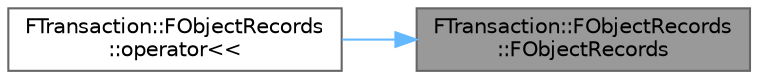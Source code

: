digraph "FTransaction::FObjectRecords::FObjectRecords"
{
 // INTERACTIVE_SVG=YES
 // LATEX_PDF_SIZE
  bgcolor="transparent";
  edge [fontname=Helvetica,fontsize=10,labelfontname=Helvetica,labelfontsize=10];
  node [fontname=Helvetica,fontsize=10,shape=box,height=0.2,width=0.4];
  rankdir="RL";
  Node1 [id="Node000001",label="FTransaction::FObjectRecords\l::FObjectRecords",height=0.2,width=0.4,color="gray40", fillcolor="grey60", style="filled", fontcolor="black",tooltip=" "];
  Node1 -> Node2 [id="edge1_Node000001_Node000002",dir="back",color="steelblue1",style="solid",tooltip=" "];
  Node2 [id="Node000002",label="FTransaction::FObjectRecords\l::operator\<\<",height=0.2,width=0.4,color="grey40", fillcolor="white", style="filled",URL="$db/d48/structFTransaction_1_1FObjectRecords.html#a89f9917e55be64e6feaacaaa0249d3f3",tooltip=" "];
}

